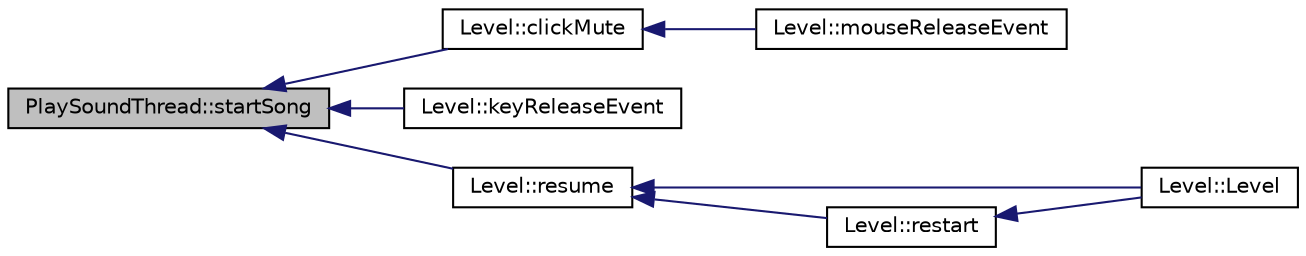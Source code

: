 digraph G
{
  edge [fontname="Helvetica",fontsize="10",labelfontname="Helvetica",labelfontsize="10"];
  node [fontname="Helvetica",fontsize="10",shape=record];
  rankdir="LR";
  Node1 [label="PlaySoundThread::startSong",height=0.2,width=0.4,color="black", fillcolor="grey75", style="filled" fontcolor="black"];
  Node1 -> Node2 [dir="back",color="midnightblue",fontsize="10",style="solid",fontname="Helvetica"];
  Node2 [label="Level::clickMute",height=0.2,width=0.4,color="black", fillcolor="white", style="filled",URL="$classLevel.html#a84c4c5ebbc7754748fac0f9a78fa28e0"];
  Node2 -> Node3 [dir="back",color="midnightblue",fontsize="10",style="solid",fontname="Helvetica"];
  Node3 [label="Level::mouseReleaseEvent",height=0.2,width=0.4,color="black", fillcolor="white", style="filled",URL="$classLevel.html#a77722ba24f938b7a0707f755e635a8f6"];
  Node1 -> Node4 [dir="back",color="midnightblue",fontsize="10",style="solid",fontname="Helvetica"];
  Node4 [label="Level::keyReleaseEvent",height=0.2,width=0.4,color="black", fillcolor="white", style="filled",URL="$classLevel.html#a79415fdd98840cba4c054f59855f8367"];
  Node1 -> Node5 [dir="back",color="midnightblue",fontsize="10",style="solid",fontname="Helvetica"];
  Node5 [label="Level::resume",height=0.2,width=0.4,color="black", fillcolor="white", style="filled",URL="$classLevel.html#a3faa288916e3c24d6b94efaf059e0b20"];
  Node5 -> Node6 [dir="back",color="midnightblue",fontsize="10",style="solid",fontname="Helvetica"];
  Node6 [label="Level::Level",height=0.2,width=0.4,color="black", fillcolor="white", style="filled",URL="$classLevel.html#aab4805fc7397cd5ab9d9852a1d403a0d"];
  Node5 -> Node7 [dir="back",color="midnightblue",fontsize="10",style="solid",fontname="Helvetica"];
  Node7 [label="Level::restart",height=0.2,width=0.4,color="black", fillcolor="white", style="filled",URL="$classLevel.html#ab18900b8195c469cc78c906216eb9eb0"];
  Node7 -> Node6 [dir="back",color="midnightblue",fontsize="10",style="solid",fontname="Helvetica"];
}
